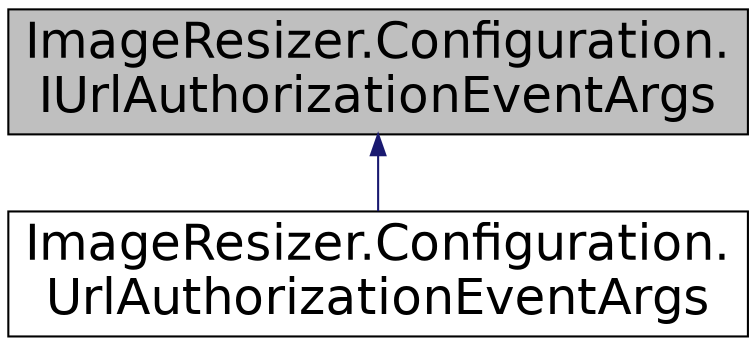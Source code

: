 digraph "ImageResizer.Configuration.IUrlAuthorizationEventArgs"
{
  edge [fontname="Helvetica",fontsize="24",labelfontname="Helvetica",labelfontsize="24"];
  node [fontname="Helvetica",fontsize="24",shape=record];
  Node1 [label="ImageResizer.Configuration.\lIUrlAuthorizationEventArgs",height=0.2,width=0.4,color="black", fillcolor="grey75", style="filled" fontcolor="black"];
  Node1 -> Node2 [dir="back",color="midnightblue",fontsize="24",style="solid",fontname="Helvetica"];
  Node2 [label="ImageResizer.Configuration.\lUrlAuthorizationEventArgs",height=0.2,width=0.4,color="black", fillcolor="white", style="filled",URL="$class_image_resizer_1_1_configuration_1_1_url_authorization_event_args.html"];
}

